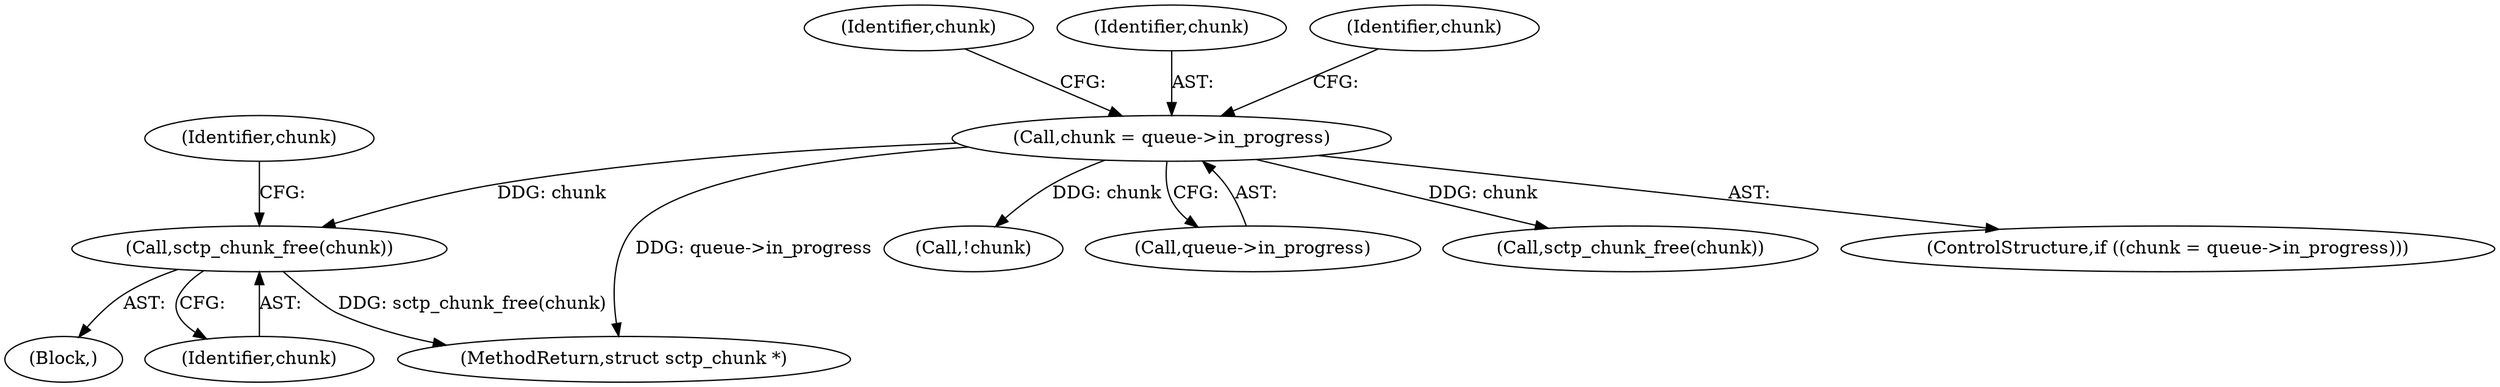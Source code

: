 digraph "0_linux_26b87c7881006311828bb0ab271a551a62dcceb4@API" {
"1000181" [label="(Call,sctp_chunk_free(chunk))"];
"1000122" [label="(Call,chunk = queue->in_progress)"];
"1000181" [label="(Call,sctp_chunk_free(chunk))"];
"1000180" [label="(Block,)"];
"1000192" [label="(Identifier,chunk)"];
"1000123" [label="(Identifier,chunk)"];
"1000184" [label="(Identifier,chunk)"];
"1000131" [label="(Identifier,chunk)"];
"1000122" [label="(Call,chunk = queue->in_progress)"];
"1000191" [label="(Call,!chunk)"];
"1000182" [label="(Identifier,chunk)"];
"1000353" [label="(MethodReturn,struct sctp_chunk *)"];
"1000124" [label="(Call,queue->in_progress)"];
"1000141" [label="(Call,sctp_chunk_free(chunk))"];
"1000121" [label="(ControlStructure,if ((chunk = queue->in_progress)))"];
"1000181" -> "1000180"  [label="AST: "];
"1000181" -> "1000182"  [label="CFG: "];
"1000182" -> "1000181"  [label="AST: "];
"1000184" -> "1000181"  [label="CFG: "];
"1000181" -> "1000353"  [label="DDG: sctp_chunk_free(chunk)"];
"1000122" -> "1000181"  [label="DDG: chunk"];
"1000122" -> "1000121"  [label="AST: "];
"1000122" -> "1000124"  [label="CFG: "];
"1000123" -> "1000122"  [label="AST: "];
"1000124" -> "1000122"  [label="AST: "];
"1000131" -> "1000122"  [label="CFG: "];
"1000192" -> "1000122"  [label="CFG: "];
"1000122" -> "1000353"  [label="DDG: queue->in_progress"];
"1000122" -> "1000141"  [label="DDG: chunk"];
"1000122" -> "1000191"  [label="DDG: chunk"];
}
